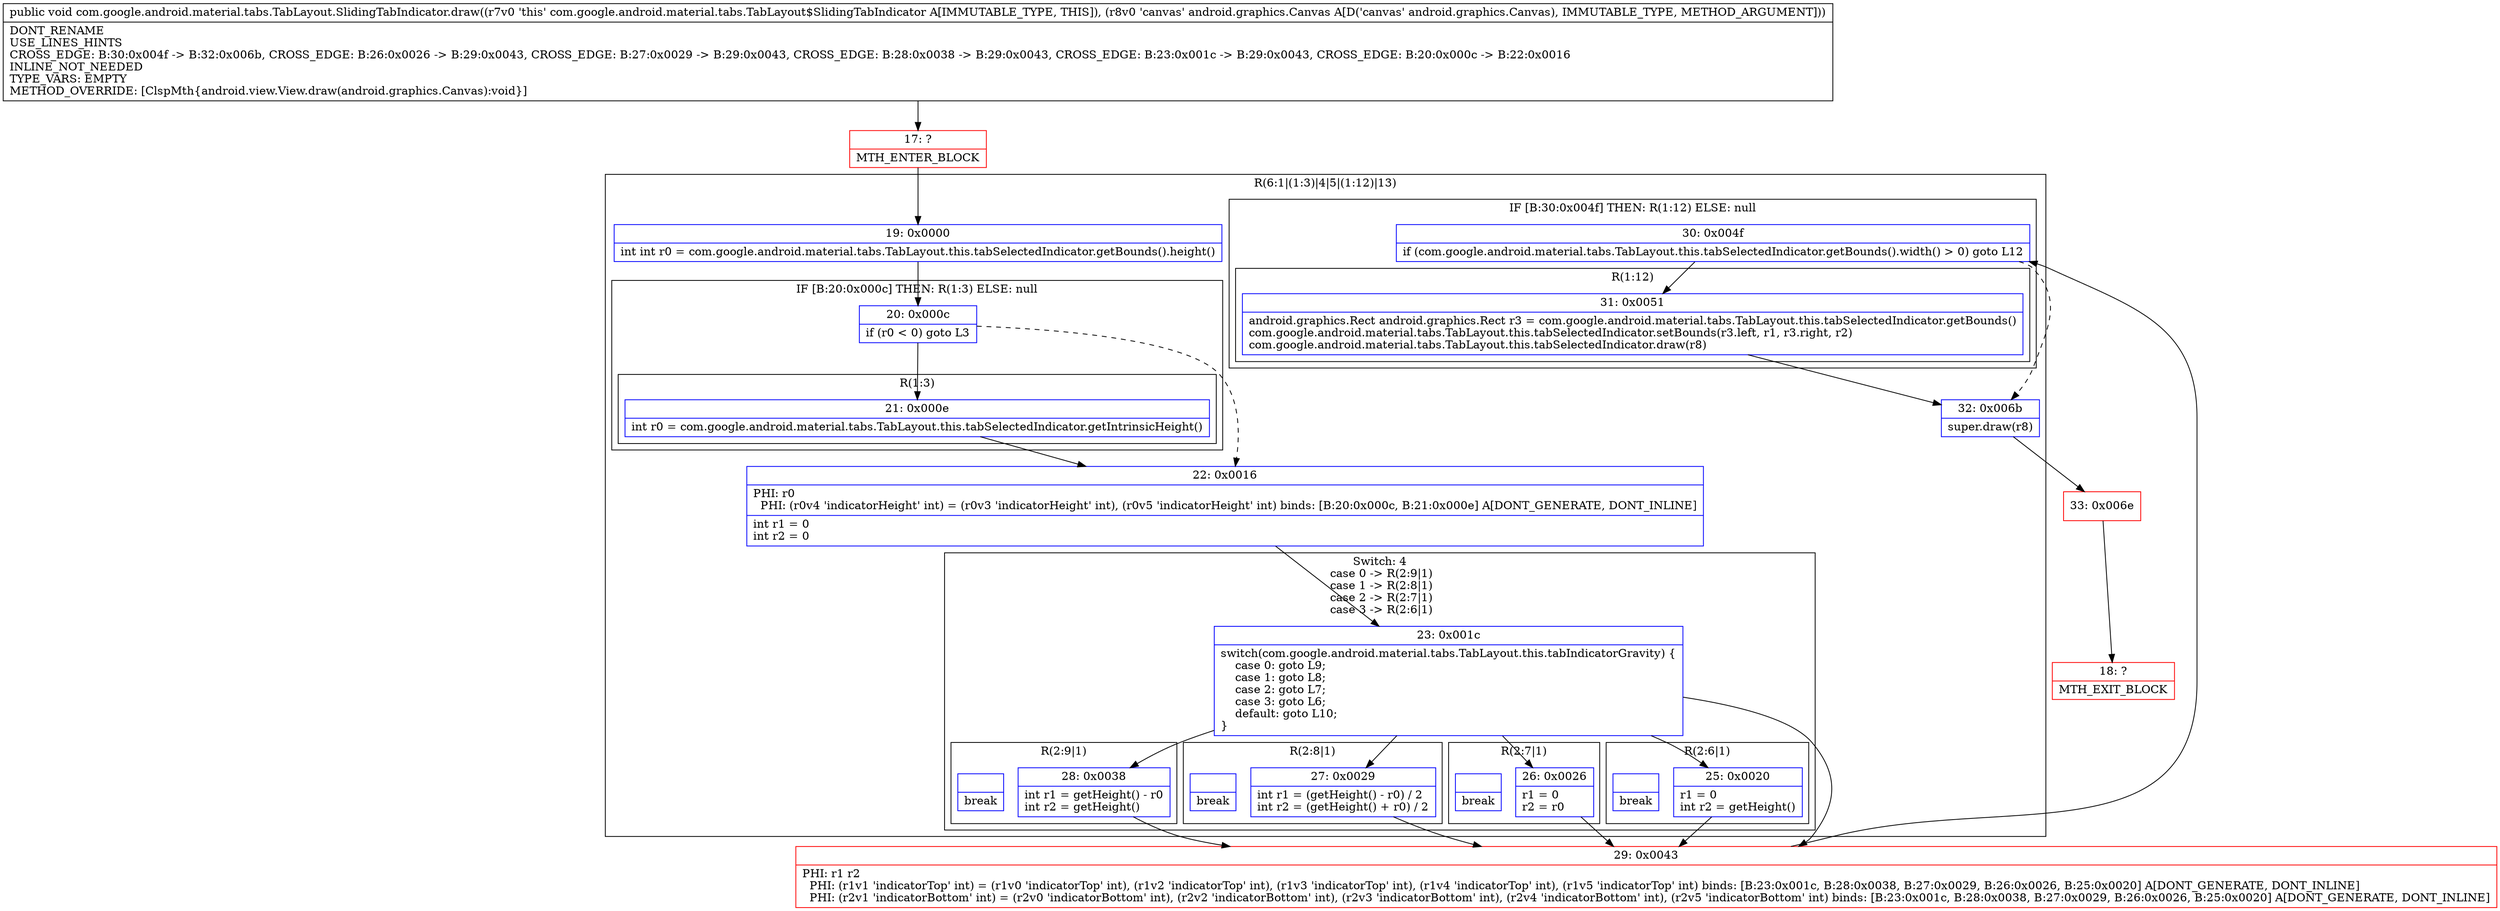 digraph "CFG forcom.google.android.material.tabs.TabLayout.SlidingTabIndicator.draw(Landroid\/graphics\/Canvas;)V" {
subgraph cluster_Region_502895759 {
label = "R(6:1|(1:3)|4|5|(1:12)|13)";
node [shape=record,color=blue];
Node_19 [shape=record,label="{19\:\ 0x0000|int int r0 = com.google.android.material.tabs.TabLayout.this.tabSelectedIndicator.getBounds().height()\l}"];
subgraph cluster_IfRegion_1887536991 {
label = "IF [B:20:0x000c] THEN: R(1:3) ELSE: null";
node [shape=record,color=blue];
Node_20 [shape=record,label="{20\:\ 0x000c|if (r0 \< 0) goto L3\l}"];
subgraph cluster_Region_1091804034 {
label = "R(1:3)";
node [shape=record,color=blue];
Node_21 [shape=record,label="{21\:\ 0x000e|int r0 = com.google.android.material.tabs.TabLayout.this.tabSelectedIndicator.getIntrinsicHeight()\l}"];
}
}
Node_22 [shape=record,label="{22\:\ 0x0016|PHI: r0 \l  PHI: (r0v4 'indicatorHeight' int) = (r0v3 'indicatorHeight' int), (r0v5 'indicatorHeight' int) binds: [B:20:0x000c, B:21:0x000e] A[DONT_GENERATE, DONT_INLINE]\l|int r1 = 0\lint r2 = 0\l}"];
subgraph cluster_SwitchRegion_785791453 {
label = "Switch: 4
 case 0 -> R(2:9|1)
 case 1 -> R(2:8|1)
 case 2 -> R(2:7|1)
 case 3 -> R(2:6|1)";
node [shape=record,color=blue];
Node_23 [shape=record,label="{23\:\ 0x001c|switch(com.google.android.material.tabs.TabLayout.this.tabIndicatorGravity) \{\l    case 0: goto L9;\l    case 1: goto L8;\l    case 2: goto L7;\l    case 3: goto L6;\l    default: goto L10;\l\}\l}"];
subgraph cluster_Region_680080802 {
label = "R(2:9|1)";
node [shape=record,color=blue];
Node_28 [shape=record,label="{28\:\ 0x0038|int r1 = getHeight() \- r0\lint r2 = getHeight()\l}"];
Node_InsnContainer_625521575 [shape=record,label="{|break\l}"];
}
subgraph cluster_Region_2038796752 {
label = "R(2:8|1)";
node [shape=record,color=blue];
Node_27 [shape=record,label="{27\:\ 0x0029|int r1 = (getHeight() \- r0) \/ 2\lint r2 = (getHeight() + r0) \/ 2\l}"];
Node_InsnContainer_1642929500 [shape=record,label="{|break\l}"];
}
subgraph cluster_Region_605539049 {
label = "R(2:7|1)";
node [shape=record,color=blue];
Node_26 [shape=record,label="{26\:\ 0x0026|r1 = 0\lr2 = r0\l}"];
Node_InsnContainer_1707941320 [shape=record,label="{|break\l}"];
}
subgraph cluster_Region_1490033227 {
label = "R(2:6|1)";
node [shape=record,color=blue];
Node_25 [shape=record,label="{25\:\ 0x0020|r1 = 0\lint r2 = getHeight()\l}"];
Node_InsnContainer_2051725437 [shape=record,label="{|break\l}"];
}
}
subgraph cluster_IfRegion_452958488 {
label = "IF [B:30:0x004f] THEN: R(1:12) ELSE: null";
node [shape=record,color=blue];
Node_30 [shape=record,label="{30\:\ 0x004f|if (com.google.android.material.tabs.TabLayout.this.tabSelectedIndicator.getBounds().width() \> 0) goto L12\l}"];
subgraph cluster_Region_957677782 {
label = "R(1:12)";
node [shape=record,color=blue];
Node_31 [shape=record,label="{31\:\ 0x0051|android.graphics.Rect android.graphics.Rect r3 = com.google.android.material.tabs.TabLayout.this.tabSelectedIndicator.getBounds()\lcom.google.android.material.tabs.TabLayout.this.tabSelectedIndicator.setBounds(r3.left, r1, r3.right, r2)\lcom.google.android.material.tabs.TabLayout.this.tabSelectedIndicator.draw(r8)\l}"];
}
}
Node_32 [shape=record,label="{32\:\ 0x006b|super.draw(r8)\l}"];
}
Node_17 [shape=record,color=red,label="{17\:\ ?|MTH_ENTER_BLOCK\l}"];
Node_29 [shape=record,color=red,label="{29\:\ 0x0043|PHI: r1 r2 \l  PHI: (r1v1 'indicatorTop' int) = (r1v0 'indicatorTop' int), (r1v2 'indicatorTop' int), (r1v3 'indicatorTop' int), (r1v4 'indicatorTop' int), (r1v5 'indicatorTop' int) binds: [B:23:0x001c, B:28:0x0038, B:27:0x0029, B:26:0x0026, B:25:0x0020] A[DONT_GENERATE, DONT_INLINE]\l  PHI: (r2v1 'indicatorBottom' int) = (r2v0 'indicatorBottom' int), (r2v2 'indicatorBottom' int), (r2v3 'indicatorBottom' int), (r2v4 'indicatorBottom' int), (r2v5 'indicatorBottom' int) binds: [B:23:0x001c, B:28:0x0038, B:27:0x0029, B:26:0x0026, B:25:0x0020] A[DONT_GENERATE, DONT_INLINE]\l}"];
Node_33 [shape=record,color=red,label="{33\:\ 0x006e}"];
Node_18 [shape=record,color=red,label="{18\:\ ?|MTH_EXIT_BLOCK\l}"];
MethodNode[shape=record,label="{public void com.google.android.material.tabs.TabLayout.SlidingTabIndicator.draw((r7v0 'this' com.google.android.material.tabs.TabLayout$SlidingTabIndicator A[IMMUTABLE_TYPE, THIS]), (r8v0 'canvas' android.graphics.Canvas A[D('canvas' android.graphics.Canvas), IMMUTABLE_TYPE, METHOD_ARGUMENT]))  | DONT_RENAME\lUSE_LINES_HINTS\lCROSS_EDGE: B:30:0x004f \-\> B:32:0x006b, CROSS_EDGE: B:26:0x0026 \-\> B:29:0x0043, CROSS_EDGE: B:27:0x0029 \-\> B:29:0x0043, CROSS_EDGE: B:28:0x0038 \-\> B:29:0x0043, CROSS_EDGE: B:23:0x001c \-\> B:29:0x0043, CROSS_EDGE: B:20:0x000c \-\> B:22:0x0016\lINLINE_NOT_NEEDED\lTYPE_VARS: EMPTY\lMETHOD_OVERRIDE: [ClspMth\{android.view.View.draw(android.graphics.Canvas):void\}]\l}"];
MethodNode -> Node_17;Node_19 -> Node_20;
Node_20 -> Node_21;
Node_20 -> Node_22[style=dashed];
Node_21 -> Node_22;
Node_22 -> Node_23;
Node_23 -> Node_25;
Node_23 -> Node_26;
Node_23 -> Node_27;
Node_23 -> Node_28;
Node_23 -> Node_29;
Node_28 -> Node_29;
Node_27 -> Node_29;
Node_26 -> Node_29;
Node_25 -> Node_29;
Node_30 -> Node_31;
Node_30 -> Node_32[style=dashed];
Node_31 -> Node_32;
Node_32 -> Node_33;
Node_17 -> Node_19;
Node_29 -> Node_30;
Node_33 -> Node_18;
}

